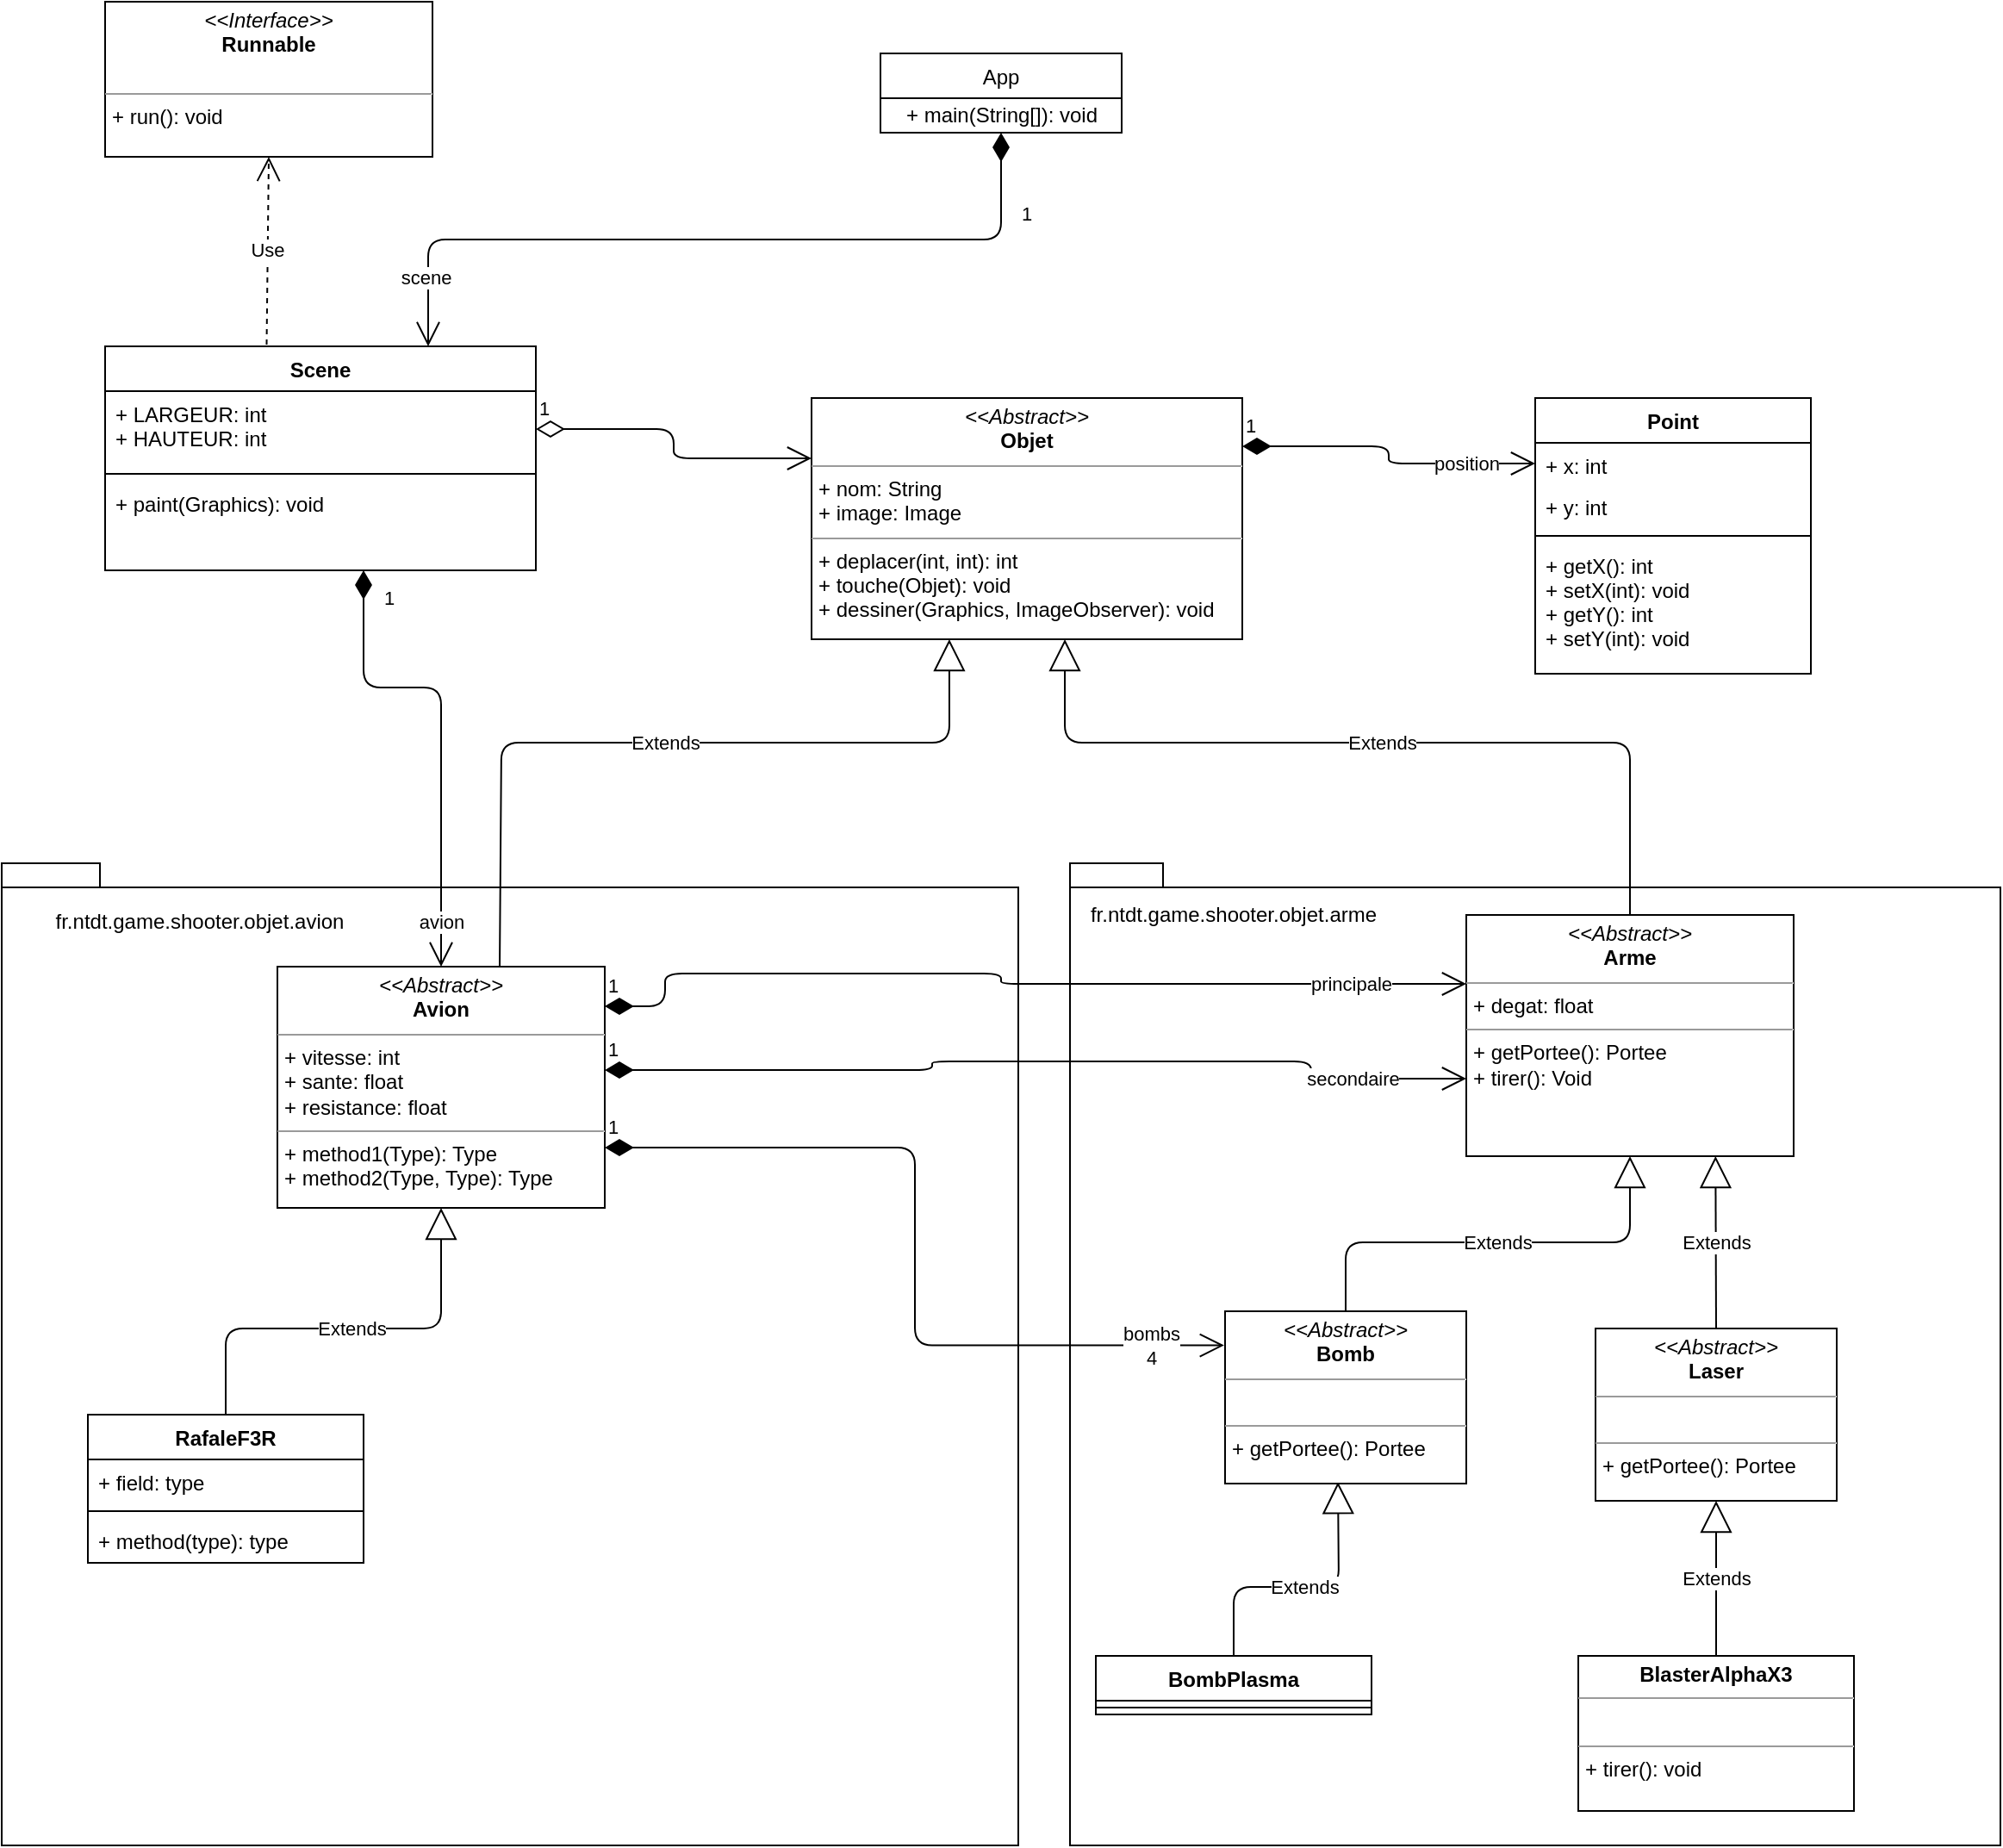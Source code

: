 <mxfile version="14.5.1" type="device"><diagram name="Page-1" id="e7e014a7-5840-1c2e-5031-d8a46d1fe8dd"><mxGraphModel dx="2847" dy="1828" grid="1" gridSize="10" guides="1" tooltips="1" connect="1" arrows="1" fold="1" page="1" pageScale="1" pageWidth="1169" pageHeight="826" background="#ffffff" math="0" shadow="0"><root><mxCell id="0"/><mxCell id="1" parent="0"/><mxCell id="l8tGwG25r455qVIXpg9s-86" value="" style="shape=folder;fontStyle=1;spacingTop=10;tabWidth=40;tabHeight=14;tabPosition=left;html=1;" vertex="1" parent="1"><mxGeometry x="560" y="340" width="540" height="570" as="geometry"/></mxCell><mxCell id="l8tGwG25r455qVIXpg9s-85" value="" style="shape=folder;fontStyle=1;spacingTop=10;tabWidth=40;tabHeight=14;tabPosition=left;html=1;" vertex="1" parent="1"><mxGeometry x="-60" y="340" width="590" height="570" as="geometry"/></mxCell><mxCell id="l8tGwG25r455qVIXpg9s-75" value="Extends" style="endArrow=block;endSize=16;endFill=0;html=1;exitX=0.679;exitY=0;exitDx=0;exitDy=0;entryX=0.214;entryY=1;entryDx=0;entryDy=0;entryPerimeter=0;exitPerimeter=0;" edge="1" parent="1" source="l8tGwG25r455qVIXpg9s-164"><mxGeometry width="160" relative="1" as="geometry"><mxPoint x="230" y="392" as="sourcePoint"/><mxPoint x="489.96" y="210" as="targetPoint"/><Array as="points"><mxPoint x="230" y="270"/><mxPoint x="490" y="270"/></Array></mxGeometry></mxCell><mxCell id="l8tGwG25r455qVIXpg9s-80" value="Extends" style="endArrow=block;endSize=16;endFill=0;html=1;entryX=0.693;entryY=1;entryDx=0;entryDy=0;exitX=0.5;exitY=0;exitDx=0;exitDy=0;entryPerimeter=0;" edge="1" parent="1" source="l8tGwG25r455qVIXpg9s-170"><mxGeometry width="160" relative="1" as="geometry"><mxPoint x="750" y="384" as="sourcePoint"/><mxPoint x="557.02" y="210" as="targetPoint"/><Array as="points"><mxPoint x="885" y="270"/><mxPoint x="557" y="270"/></Array></mxGeometry></mxCell><mxCell id="l8tGwG25r455qVIXpg9s-81" value="1" style="endArrow=open;html=1;endSize=12;startArrow=diamondThin;startSize=14;startFill=0;edgeStyle=orthogonalEdgeStyle;align=left;verticalAlign=bottom;entryX=0;entryY=0.25;entryDx=0;entryDy=0;exitX=1;exitY=0.5;exitDx=0;exitDy=0;" edge="1" parent="1" source="l8tGwG25r455qVIXpg9s-148" target="l8tGwG25r455qVIXpg9s-151"><mxGeometry x="-1" y="3" relative="1" as="geometry"><mxPoint x="630" y="10" as="sourcePoint"/><mxPoint x="600.98" y="103.79" as="targetPoint"/></mxGeometry></mxCell><mxCell id="l8tGwG25r455qVIXpg9s-83" value="App" style="swimlane;fontStyle=0;childLayout=stackLayout;horizontal=1;startSize=26;fillColor=none;horizontalStack=0;resizeParent=1;resizeParentMax=0;resizeLast=0;collapsible=1;marginBottom=0;" vertex="1" parent="1"><mxGeometry x="450" y="-130" width="140" height="46" as="geometry"/></mxCell><mxCell id="l8tGwG25r455qVIXpg9s-154" value="+ main(String[]): void" style="text;html=1;align=center;verticalAlign=middle;resizable=0;points=[];autosize=1;" vertex="1" parent="l8tGwG25r455qVIXpg9s-83"><mxGeometry y="26" width="140" height="20" as="geometry"/></mxCell><mxCell id="l8tGwG25r455qVIXpg9s-84" value="1" style="endArrow=open;html=1;endSize=12;startArrow=diamondThin;startSize=14;startFill=1;edgeStyle=orthogonalEdgeStyle;align=left;verticalAlign=bottom;exitX=0.5;exitY=1;exitDx=0;exitDy=0;entryX=0.75;entryY=0;entryDx=0;entryDy=0;" edge="1" parent="1" source="l8tGwG25r455qVIXpg9s-83" target="l8tGwG25r455qVIXpg9s-147"><mxGeometry x="-0.757" y="10" relative="1" as="geometry"><mxPoint x="200" y="-58" as="sourcePoint"/><mxPoint x="220" y="60" as="targetPoint"/><mxPoint as="offset"/></mxGeometry></mxCell><mxCell id="l8tGwG25r455qVIXpg9s-146" value="scene" style="edgeLabel;html=1;align=center;verticalAlign=middle;resizable=0;points=[];" vertex="1" connectable="0" parent="l8tGwG25r455qVIXpg9s-84"><mxGeometry x="0.4" y="1" relative="1" as="geometry"><mxPoint x="-77" y="21" as="offset"/></mxGeometry></mxCell><mxCell id="l8tGwG25r455qVIXpg9s-89" value="fr.ntdt.game.shooter.objet.avion" style="text;html=1;strokeColor=none;fillColor=none;align=center;verticalAlign=middle;whiteSpace=wrap;rounded=0;" vertex="1" parent="1"><mxGeometry x="-50" y="364" width="210" height="20" as="geometry"/></mxCell><mxCell id="l8tGwG25r455qVIXpg9s-90" value="fr.ntdt.game.shooter.objet.arme" style="text;html=1;strokeColor=none;fillColor=none;align=center;verticalAlign=middle;whiteSpace=wrap;rounded=0;" vertex="1" parent="1"><mxGeometry x="550" y="360" width="210" height="20" as="geometry"/></mxCell><mxCell id="l8tGwG25r455qVIXpg9s-95" value="1" style="endArrow=open;html=1;endSize=12;startArrow=diamondThin;startSize=14;startFill=1;edgeStyle=orthogonalEdgeStyle;align=left;verticalAlign=bottom;exitX=1;exitY=0.2;exitDx=0;exitDy=0;exitPerimeter=0;" edge="1" parent="1" source="l8tGwG25r455qVIXpg9s-151" target="l8tGwG25r455qVIXpg9s-156"><mxGeometry x="-1" y="3" relative="1" as="geometry"><mxPoint x="457.06" y="155.01" as="sourcePoint"/><mxPoint x="815" y="100.004" as="targetPoint"/></mxGeometry></mxCell><mxCell id="l8tGwG25r455qVIXpg9s-144" value="position" style="edgeLabel;html=1;align=center;verticalAlign=middle;resizable=0;points=[];" vertex="1" connectable="0" parent="l8tGwG25r455qVIXpg9s-95"><mxGeometry x="0.584" y="2" relative="1" as="geometry"><mxPoint x="-3.0" y="2" as="offset"/></mxGeometry></mxCell><mxCell id="l8tGwG25r455qVIXpg9s-116" value="Extends" style="endArrow=block;endSize=16;endFill=0;html=1;exitX=0.5;exitY=0;exitDx=0;exitDy=0;entryX=0.5;entryY=1;entryDx=0;entryDy=0;" edge="1" parent="1" source="l8tGwG25r455qVIXpg9s-174" target="l8tGwG25r455qVIXpg9s-170"><mxGeometry width="160" relative="1" as="geometry"><mxPoint x="700" y="580.0" as="sourcePoint"/><mxPoint x="728.08" y="504.988" as="targetPoint"/><Array as="points"><mxPoint x="720" y="560"/><mxPoint x="885" y="560"/></Array></mxGeometry></mxCell><mxCell id="l8tGwG25r455qVIXpg9s-117" value="BombPlasma" style="swimlane;fontStyle=1;align=center;verticalAlign=top;childLayout=stackLayout;horizontal=1;startSize=26;horizontalStack=0;resizeParent=1;resizeParentMax=0;resizeLast=0;collapsible=1;marginBottom=0;" vertex="1" parent="1"><mxGeometry x="575" y="800" width="160" height="34" as="geometry"/></mxCell><mxCell id="l8tGwG25r455qVIXpg9s-118" value="" style="line;strokeWidth=1;fillColor=none;align=left;verticalAlign=middle;spacingTop=-1;spacingLeft=3;spacingRight=3;rotatable=0;labelPosition=right;points=[];portConstraint=eastwest;" vertex="1" parent="l8tGwG25r455qVIXpg9s-117"><mxGeometry y="26" width="160" height="8" as="geometry"/></mxCell><mxCell id="l8tGwG25r455qVIXpg9s-120" value="Extends" style="endArrow=block;endSize=16;endFill=0;html=1;entryX=0.468;entryY=0.991;entryDx=0;entryDy=0;entryPerimeter=0;" edge="1" parent="1" source="l8tGwG25r455qVIXpg9s-117" target="l8tGwG25r455qVIXpg9s-174"><mxGeometry width="160" relative="1" as="geometry"><mxPoint x="930" y="594" as="sourcePoint"/><mxPoint x="702" y="720" as="targetPoint"/><Array as="points"><mxPoint x="655" y="760"/><mxPoint x="716" y="760"/></Array></mxGeometry></mxCell><mxCell id="l8tGwG25r455qVIXpg9s-123" value="Extends" style="endArrow=block;endSize=16;endFill=0;html=1;exitX=0.5;exitY=0;exitDx=0;exitDy=0;entryX=0.5;entryY=1;entryDx=0;entryDy=0;" edge="1" parent="1" target="l8tGwG25r455qVIXpg9s-172"><mxGeometry width="160" relative="1" as="geometry"><mxPoint x="935" y="800" as="sourcePoint"/><mxPoint x="768.258" y="504" as="targetPoint"/><Array as="points"/></mxGeometry></mxCell><mxCell id="l8tGwG25r455qVIXpg9s-128" value="1" style="endArrow=open;html=1;endSize=12;startArrow=diamondThin;startSize=14;startFill=1;edgeStyle=orthogonalEdgeStyle;align=left;verticalAlign=bottom;exitX=1;exitY=0.164;exitDx=0;exitDy=0;exitPerimeter=0;" edge="1" parent="1" source="l8tGwG25r455qVIXpg9s-164" target="l8tGwG25r455qVIXpg9s-170"><mxGeometry x="-1" y="3" relative="1" as="geometry"><mxPoint x="440" y="404" as="sourcePoint"/><mxPoint x="670" y="410" as="targetPoint"/><Array as="points"><mxPoint x="325" y="423"/><mxPoint x="325" y="404"/><mxPoint x="520" y="404"/><mxPoint x="520" y="410"/></Array></mxGeometry></mxCell><mxCell id="l8tGwG25r455qVIXpg9s-130" value="principale" style="edgeLabel;html=1;align=center;verticalAlign=middle;resizable=0;points=[];" vertex="1" connectable="0" parent="l8tGwG25r455qVIXpg9s-128"><mxGeometry x="0.766" y="1" relative="1" as="geometry"><mxPoint x="-6" y="1" as="offset"/></mxGeometry></mxCell><mxCell id="l8tGwG25r455qVIXpg9s-133" value="1" style="endArrow=open;html=1;endSize=12;startArrow=diamondThin;startSize=14;startFill=1;edgeStyle=orthogonalEdgeStyle;align=left;verticalAlign=bottom;entryX=-0.004;entryY=0.198;entryDx=0;entryDy=0;exitX=1;exitY=0.75;exitDx=0;exitDy=0;entryPerimeter=0;" edge="1" parent="1" source="l8tGwG25r455qVIXpg9s-164" target="l8tGwG25r455qVIXpg9s-174"><mxGeometry x="-1" y="3" relative="1" as="geometry"><mxPoint x="440" y="470" as="sourcePoint"/><mxPoint x="620" y="605.0" as="targetPoint"/></mxGeometry></mxCell><mxCell id="l8tGwG25r455qVIXpg9s-134" value="bombs&lt;br&gt;4" style="edgeLabel;html=1;align=center;verticalAlign=middle;resizable=0;points=[];" vertex="1" connectable="0" parent="l8tGwG25r455qVIXpg9s-133"><mxGeometry x="0.72" y="2" relative="1" as="geometry"><mxPoint x="24" y="2" as="offset"/></mxGeometry></mxCell><mxCell id="l8tGwG25r455qVIXpg9s-147" value="Scene" style="swimlane;fontStyle=1;align=center;verticalAlign=top;childLayout=stackLayout;horizontal=1;startSize=26;horizontalStack=0;resizeParent=1;resizeParentMax=0;resizeLast=0;collapsible=1;marginBottom=0;" vertex="1" parent="1"><mxGeometry y="40" width="250" height="130" as="geometry"/></mxCell><mxCell id="l8tGwG25r455qVIXpg9s-148" value="+ LARGEUR: int&#10;+ HAUTEUR: int&#10;" style="text;strokeColor=none;fillColor=none;align=left;verticalAlign=top;spacingLeft=4;spacingRight=4;overflow=hidden;rotatable=0;points=[[0,0.5],[1,0.5]];portConstraint=eastwest;" vertex="1" parent="l8tGwG25r455qVIXpg9s-147"><mxGeometry y="26" width="250" height="44" as="geometry"/></mxCell><mxCell id="l8tGwG25r455qVIXpg9s-149" value="" style="line;strokeWidth=1;fillColor=none;align=left;verticalAlign=middle;spacingTop=-1;spacingLeft=3;spacingRight=3;rotatable=0;labelPosition=right;points=[];portConstraint=eastwest;" vertex="1" parent="l8tGwG25r455qVIXpg9s-147"><mxGeometry y="70" width="250" height="8" as="geometry"/></mxCell><mxCell id="l8tGwG25r455qVIXpg9s-150" value="+ paint(Graphics): void" style="text;strokeColor=none;fillColor=none;align=left;verticalAlign=top;spacingLeft=4;spacingRight=4;overflow=hidden;rotatable=0;points=[[0,0.5],[1,0.5]];portConstraint=eastwest;" vertex="1" parent="l8tGwG25r455qVIXpg9s-147"><mxGeometry y="78" width="250" height="52" as="geometry"/></mxCell><mxCell id="l8tGwG25r455qVIXpg9s-151" value="&lt;p style=&quot;margin: 0px ; margin-top: 4px ; text-align: center&quot;&gt;&lt;i&gt;&amp;lt;&amp;lt;Abstract&amp;gt;&amp;gt;&lt;/i&gt;&lt;br&gt;&lt;b&gt;Objet&lt;/b&gt;&lt;/p&gt;&lt;hr size=&quot;1&quot;&gt;&lt;p style=&quot;margin: 0px ; margin-left: 4px&quot;&gt;+ nom: String&lt;br&gt;+ image: Image&lt;/p&gt;&lt;hr size=&quot;1&quot;&gt;&lt;p style=&quot;margin: 0px ; margin-left: 4px&quot;&gt;+ deplacer(int, int): int&lt;/p&gt;&lt;p style=&quot;margin: 0px ; margin-left: 4px&quot;&gt;+ touche(Objet): void&lt;br&gt;+ dessiner(Graphics, ImageObserver): void&lt;/p&gt;" style="verticalAlign=top;align=left;overflow=fill;fontSize=12;fontFamily=Helvetica;html=1;" vertex="1" parent="1"><mxGeometry x="410" y="70" width="250" height="140" as="geometry"/></mxCell><mxCell id="l8tGwG25r455qVIXpg9s-152" value="1" style="endArrow=open;html=1;endSize=12;startArrow=diamondThin;startSize=14;startFill=1;edgeStyle=orthogonalEdgeStyle;align=left;verticalAlign=bottom;entryX=0.5;entryY=0;entryDx=0;entryDy=0;" edge="1" parent="1" source="l8tGwG25r455qVIXpg9s-150" target="l8tGwG25r455qVIXpg9s-164"><mxGeometry x="-0.823" y="10" relative="1" as="geometry"><mxPoint x="150" y="126" as="sourcePoint"/><mxPoint x="195" y="392" as="targetPoint"/><Array as="points"><mxPoint x="150" y="238"/><mxPoint x="195" y="238"/></Array><mxPoint as="offset"/></mxGeometry></mxCell><mxCell id="l8tGwG25r455qVIXpg9s-153" value="avion" style="edgeLabel;html=1;align=center;verticalAlign=middle;resizable=0;points=[];" vertex="1" connectable="0" parent="l8tGwG25r455qVIXpg9s-152"><mxGeometry x="0.627" relative="1" as="geometry"><mxPoint y="25" as="offset"/></mxGeometry></mxCell><mxCell id="l8tGwG25r455qVIXpg9s-155" value="Point" style="swimlane;fontStyle=1;align=center;verticalAlign=top;childLayout=stackLayout;horizontal=1;startSize=26;horizontalStack=0;resizeParent=1;resizeParentMax=0;resizeLast=0;collapsible=1;marginBottom=0;" vertex="1" parent="1"><mxGeometry x="830" y="70" width="160" height="160" as="geometry"/></mxCell><mxCell id="l8tGwG25r455qVIXpg9s-156" value="+ x: int" style="text;strokeColor=none;fillColor=none;align=left;verticalAlign=top;spacingLeft=4;spacingRight=4;overflow=hidden;rotatable=0;points=[[0,0.5],[1,0.5]];portConstraint=eastwest;" vertex="1" parent="l8tGwG25r455qVIXpg9s-155"><mxGeometry y="26" width="160" height="24" as="geometry"/></mxCell><mxCell id="l8tGwG25r455qVIXpg9s-159" value="+ y: int" style="text;strokeColor=none;fillColor=none;align=left;verticalAlign=top;spacingLeft=4;spacingRight=4;overflow=hidden;rotatable=0;points=[[0,0.5],[1,0.5]];portConstraint=eastwest;" vertex="1" parent="l8tGwG25r455qVIXpg9s-155"><mxGeometry y="50" width="160" height="26" as="geometry"/></mxCell><mxCell id="l8tGwG25r455qVIXpg9s-157" value="" style="line;strokeWidth=1;fillColor=none;align=left;verticalAlign=middle;spacingTop=-1;spacingLeft=3;spacingRight=3;rotatable=0;labelPosition=right;points=[];portConstraint=eastwest;" vertex="1" parent="l8tGwG25r455qVIXpg9s-155"><mxGeometry y="76" width="160" height="8" as="geometry"/></mxCell><mxCell id="l8tGwG25r455qVIXpg9s-158" value="+ getX(): int&#10;+ setX(int): void&#10;+ getY(): int&#10;+ setY(int): void" style="text;strokeColor=none;fillColor=none;align=left;verticalAlign=top;spacingLeft=4;spacingRight=4;overflow=hidden;rotatable=0;points=[[0,0.5],[1,0.5]];portConstraint=eastwest;" vertex="1" parent="l8tGwG25r455qVIXpg9s-155"><mxGeometry y="84" width="160" height="76" as="geometry"/></mxCell><mxCell id="l8tGwG25r455qVIXpg9s-164" value="&lt;p style=&quot;margin: 0px ; margin-top: 4px ; text-align: center&quot;&gt;&lt;i&gt;&amp;lt;&amp;lt;Abstract&amp;gt;&amp;gt;&lt;/i&gt;&lt;br&gt;&lt;b&gt;Avion&lt;/b&gt;&lt;/p&gt;&lt;hr size=&quot;1&quot;&gt;&lt;p style=&quot;margin: 0px ; margin-left: 4px&quot;&gt;+ vitesse: int&lt;br&gt;+ sante: float&lt;/p&gt;&lt;p style=&quot;margin: 0px ; margin-left: 4px&quot;&gt;+ resistance: float&lt;/p&gt;&lt;hr size=&quot;1&quot;&gt;&lt;p style=&quot;margin: 0px ; margin-left: 4px&quot;&gt;+ method1(Type): Type&lt;br&gt;+ method2(Type, Type): Type&lt;/p&gt;" style="verticalAlign=top;align=left;overflow=fill;fontSize=12;fontFamily=Helvetica;html=1;" vertex="1" parent="1"><mxGeometry x="100" y="400" width="190" height="140" as="geometry"/></mxCell><mxCell id="l8tGwG25r455qVIXpg9s-166" value="&lt;p style=&quot;margin: 0px ; margin-top: 4px ; text-align: center&quot;&gt;&lt;i&gt;&amp;lt;&amp;lt;Interface&amp;gt;&amp;gt;&lt;/i&gt;&lt;br&gt;&lt;b&gt;Runnable&lt;/b&gt;&lt;/p&gt;&lt;p style=&quot;margin: 0px ; margin-left: 4px&quot;&gt;&lt;br&gt;&lt;/p&gt;&lt;hr size=&quot;1&quot;&gt;&lt;p style=&quot;margin: 0px ; margin-left: 4px&quot;&gt;+ run(): void&lt;br&gt;&lt;/p&gt;" style="verticalAlign=top;align=left;overflow=fill;fontSize=12;fontFamily=Helvetica;html=1;" vertex="1" parent="1"><mxGeometry y="-160" width="190" height="90" as="geometry"/></mxCell><mxCell id="l8tGwG25r455qVIXpg9s-167" value="Use" style="endArrow=open;endSize=12;dashed=1;html=1;entryX=0.5;entryY=1;entryDx=0;entryDy=0;exitX=0.375;exitY=-0.008;exitDx=0;exitDy=0;exitPerimeter=0;" edge="1" parent="1" source="l8tGwG25r455qVIXpg9s-147" target="l8tGwG25r455qVIXpg9s-166"><mxGeometry width="160" relative="1" as="geometry"><mxPoint x="-10" y="-20" as="sourcePoint"/><mxPoint x="150" y="-20" as="targetPoint"/></mxGeometry></mxCell><mxCell id="l8tGwG25r455qVIXpg9s-168" value="1" style="endArrow=open;html=1;endSize=12;startArrow=diamondThin;startSize=14;startFill=1;edgeStyle=orthogonalEdgeStyle;align=left;verticalAlign=bottom;" edge="1" parent="1" target="l8tGwG25r455qVIXpg9s-170"><mxGeometry x="-1" y="3" relative="1" as="geometry"><mxPoint x="290" y="460" as="sourcePoint"/><mxPoint x="670" y="465" as="targetPoint"/><Array as="points"><mxPoint x="480" y="460"/><mxPoint x="480" y="455"/><mxPoint x="700" y="455"/><mxPoint x="700" y="465"/></Array></mxGeometry></mxCell><mxCell id="l8tGwG25r455qVIXpg9s-169" value="secondaire" style="edgeLabel;html=1;align=center;verticalAlign=middle;resizable=0;points=[];" vertex="1" connectable="0" parent="l8tGwG25r455qVIXpg9s-168"><mxGeometry x="0.755" y="-2" relative="1" as="geometry"><mxPoint x="-3" y="-2" as="offset"/></mxGeometry></mxCell><mxCell id="l8tGwG25r455qVIXpg9s-170" value="&lt;p style=&quot;margin: 0px ; margin-top: 4px ; text-align: center&quot;&gt;&lt;i&gt;&amp;lt;&amp;lt;Abstract&amp;gt;&amp;gt;&lt;/i&gt;&lt;br&gt;&lt;b&gt;Arme&lt;/b&gt;&lt;/p&gt;&lt;hr size=&quot;1&quot;&gt;&lt;p style=&quot;margin: 0px ; margin-left: 4px&quot;&gt;+ degat: float&lt;br&gt;&lt;/p&gt;&lt;hr size=&quot;1&quot;&gt;&lt;p style=&quot;margin: 0px ; margin-left: 4px&quot;&gt;+ getPortee(): Portee&lt;br&gt;+ tirer(): Void&lt;/p&gt;" style="verticalAlign=top;align=left;overflow=fill;fontSize=12;fontFamily=Helvetica;html=1;" vertex="1" parent="1"><mxGeometry x="790" y="370" width="190" height="140" as="geometry"/></mxCell><mxCell id="l8tGwG25r455qVIXpg9s-172" value="&lt;p style=&quot;margin: 0px ; margin-top: 4px ; text-align: center&quot;&gt;&lt;i&gt;&amp;lt;&amp;lt;Abstract&amp;gt;&amp;gt;&lt;/i&gt;&lt;br&gt;&lt;b&gt;Laser&lt;/b&gt;&lt;/p&gt;&lt;hr size=&quot;1&quot;&gt;&lt;p style=&quot;margin: 0px ; margin-left: 4px&quot;&gt;&lt;br&gt;&lt;/p&gt;&lt;hr size=&quot;1&quot;&gt;&lt;p style=&quot;margin: 0px ; margin-left: 4px&quot;&gt;+ getPortee(): Portee&lt;br&gt;&lt;br&gt;&lt;/p&gt;" style="verticalAlign=top;align=left;overflow=fill;fontSize=12;fontFamily=Helvetica;html=1;" vertex="1" parent="1"><mxGeometry x="865" y="610" width="140" height="100" as="geometry"/></mxCell><mxCell id="l8tGwG25r455qVIXpg9s-173" value="Extends" style="endArrow=block;endSize=16;endFill=0;html=1;exitX=0.5;exitY=0;exitDx=0;exitDy=0;entryX=0.5;entryY=1;entryDx=0;entryDy=0;" edge="1" parent="1" source="l8tGwG25r455qVIXpg9s-172"><mxGeometry width="160" relative="1" as="geometry"><mxPoint x="934.66" y="600" as="sourcePoint"/><mxPoint x="934.66" y="510" as="targetPoint"/><Array as="points"/></mxGeometry></mxCell><mxCell id="l8tGwG25r455qVIXpg9s-174" value="&lt;p style=&quot;margin: 0px ; margin-top: 4px ; text-align: center&quot;&gt;&lt;i&gt;&amp;lt;&amp;lt;Abstract&amp;gt;&amp;gt;&lt;/i&gt;&lt;br&gt;&lt;b&gt;Bomb&lt;/b&gt;&lt;/p&gt;&lt;hr size=&quot;1&quot;&gt;&lt;p style=&quot;margin: 0px ; margin-left: 4px&quot;&gt;&lt;br&gt;&lt;/p&gt;&lt;hr size=&quot;1&quot;&gt;&lt;p style=&quot;margin: 0px ; margin-left: 4px&quot;&gt;+ getPortee(): Portee&lt;br&gt;&lt;/p&gt;" style="verticalAlign=top;align=left;overflow=fill;fontSize=12;fontFamily=Helvetica;html=1;" vertex="1" parent="1"><mxGeometry x="650" y="600" width="140" height="100" as="geometry"/></mxCell><mxCell id="l8tGwG25r455qVIXpg9s-175" value="&lt;p style=&quot;margin: 0px ; margin-top: 4px ; text-align: center&quot;&gt;&lt;b&gt;BlasterAlphaX3&lt;/b&gt;&lt;/p&gt;&lt;hr size=&quot;1&quot;&gt;&lt;p style=&quot;margin: 0px ; margin-left: 4px&quot;&gt;&lt;br&gt;&lt;/p&gt;&lt;hr size=&quot;1&quot;&gt;&lt;p style=&quot;margin: 0px ; margin-left: 4px&quot;&gt;+ tirer(): void&lt;/p&gt;" style="verticalAlign=top;align=left;overflow=fill;fontSize=12;fontFamily=Helvetica;html=1;" vertex="1" parent="1"><mxGeometry x="855" y="800" width="160" height="90" as="geometry"/></mxCell><mxCell id="l8tGwG25r455qVIXpg9s-176" value="RafaleF3R" style="swimlane;fontStyle=1;align=center;verticalAlign=top;childLayout=stackLayout;horizontal=1;startSize=26;horizontalStack=0;resizeParent=1;resizeParentMax=0;resizeLast=0;collapsible=1;marginBottom=0;" vertex="1" parent="1"><mxGeometry x="-10" y="660" width="160" height="86" as="geometry"/></mxCell><mxCell id="l8tGwG25r455qVIXpg9s-177" value="+ field: type" style="text;strokeColor=none;fillColor=none;align=left;verticalAlign=top;spacingLeft=4;spacingRight=4;overflow=hidden;rotatable=0;points=[[0,0.5],[1,0.5]];portConstraint=eastwest;" vertex="1" parent="l8tGwG25r455qVIXpg9s-176"><mxGeometry y="26" width="160" height="26" as="geometry"/></mxCell><mxCell id="l8tGwG25r455qVIXpg9s-178" value="" style="line;strokeWidth=1;fillColor=none;align=left;verticalAlign=middle;spacingTop=-1;spacingLeft=3;spacingRight=3;rotatable=0;labelPosition=right;points=[];portConstraint=eastwest;" vertex="1" parent="l8tGwG25r455qVIXpg9s-176"><mxGeometry y="52" width="160" height="8" as="geometry"/></mxCell><mxCell id="l8tGwG25r455qVIXpg9s-179" value="+ method(type): type" style="text;strokeColor=none;fillColor=none;align=left;verticalAlign=top;spacingLeft=4;spacingRight=4;overflow=hidden;rotatable=0;points=[[0,0.5],[1,0.5]];portConstraint=eastwest;" vertex="1" parent="l8tGwG25r455qVIXpg9s-176"><mxGeometry y="60" width="160" height="26" as="geometry"/></mxCell><mxCell id="l8tGwG25r455qVIXpg9s-180" value="Extends" style="endArrow=block;endSize=16;endFill=0;html=1;exitX=0.5;exitY=0;exitDx=0;exitDy=0;entryX=0.5;entryY=1;entryDx=0;entryDy=0;" edge="1" parent="1" source="l8tGwG25r455qVIXpg9s-176" target="l8tGwG25r455qVIXpg9s-164"><mxGeometry width="160" relative="1" as="geometry"><mxPoint x="390" y="580" as="sourcePoint"/><mxPoint x="550" y="580" as="targetPoint"/><Array as="points"><mxPoint x="70" y="610"/><mxPoint x="195" y="610"/></Array></mxGeometry></mxCell></root></mxGraphModel></diagram></mxfile>